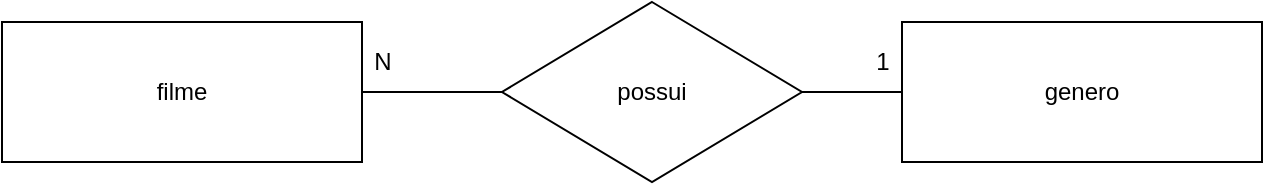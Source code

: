 <mxfile version="14.9.3" type="device"><diagram id="R6KcSXw81JUckKdzfw9q" name="Page-1"><mxGraphModel dx="868" dy="393" grid="1" gridSize="10" guides="1" tooltips="1" connect="1" arrows="1" fold="1" page="1" pageScale="1" pageWidth="827" pageHeight="1169" math="0" shadow="0"><root><mxCell id="0"/><mxCell id="1" parent="0"/><mxCell id="zE4TsWTNTbFIU02vwF4h-12" style="edgeStyle=orthogonalEdgeStyle;rounded=0;orthogonalLoop=1;jettySize=auto;html=1;exitX=1;exitY=0.5;exitDx=0;exitDy=0;entryX=0;entryY=0.5;entryDx=0;entryDy=0;endArrow=none;endFill=0;" edge="1" parent="1" source="zE4TsWTNTbFIU02vwF4h-1" target="zE4TsWTNTbFIU02vwF4h-8"><mxGeometry relative="1" as="geometry"/></mxCell><mxCell id="zE4TsWTNTbFIU02vwF4h-1" value="filme" style="rounded=0;whiteSpace=wrap;html=1;" vertex="1" parent="1"><mxGeometry x="60" y="40" width="180" height="70" as="geometry"/></mxCell><mxCell id="zE4TsWTNTbFIU02vwF4h-2" value="genero" style="rounded=0;whiteSpace=wrap;html=1;" vertex="1" parent="1"><mxGeometry x="510" y="40" width="180" height="70" as="geometry"/></mxCell><mxCell id="zE4TsWTNTbFIU02vwF4h-13" style="edgeStyle=orthogonalEdgeStyle;rounded=0;orthogonalLoop=1;jettySize=auto;html=1;exitX=1;exitY=0.5;exitDx=0;exitDy=0;entryX=0;entryY=0.5;entryDx=0;entryDy=0;endArrow=none;endFill=0;" edge="1" parent="1" source="zE4TsWTNTbFIU02vwF4h-8" target="zE4TsWTNTbFIU02vwF4h-2"><mxGeometry relative="1" as="geometry"/></mxCell><mxCell id="zE4TsWTNTbFIU02vwF4h-8" value="possui" style="shape=rhombus;perimeter=rhombusPerimeter;whiteSpace=wrap;html=1;align=center;" vertex="1" parent="1"><mxGeometry x="310" y="30" width="150" height="90" as="geometry"/></mxCell><mxCell id="zE4TsWTNTbFIU02vwF4h-14" value="N" style="text;html=1;align=center;verticalAlign=middle;resizable=0;points=[];autosize=1;strokeColor=none;" vertex="1" parent="1"><mxGeometry x="240" y="50" width="20" height="20" as="geometry"/></mxCell><mxCell id="zE4TsWTNTbFIU02vwF4h-15" value="1" style="text;html=1;align=center;verticalAlign=middle;resizable=0;points=[];autosize=1;strokeColor=none;" vertex="1" parent="1"><mxGeometry x="490" y="50" width="20" height="20" as="geometry"/></mxCell></root></mxGraphModel></diagram></mxfile>